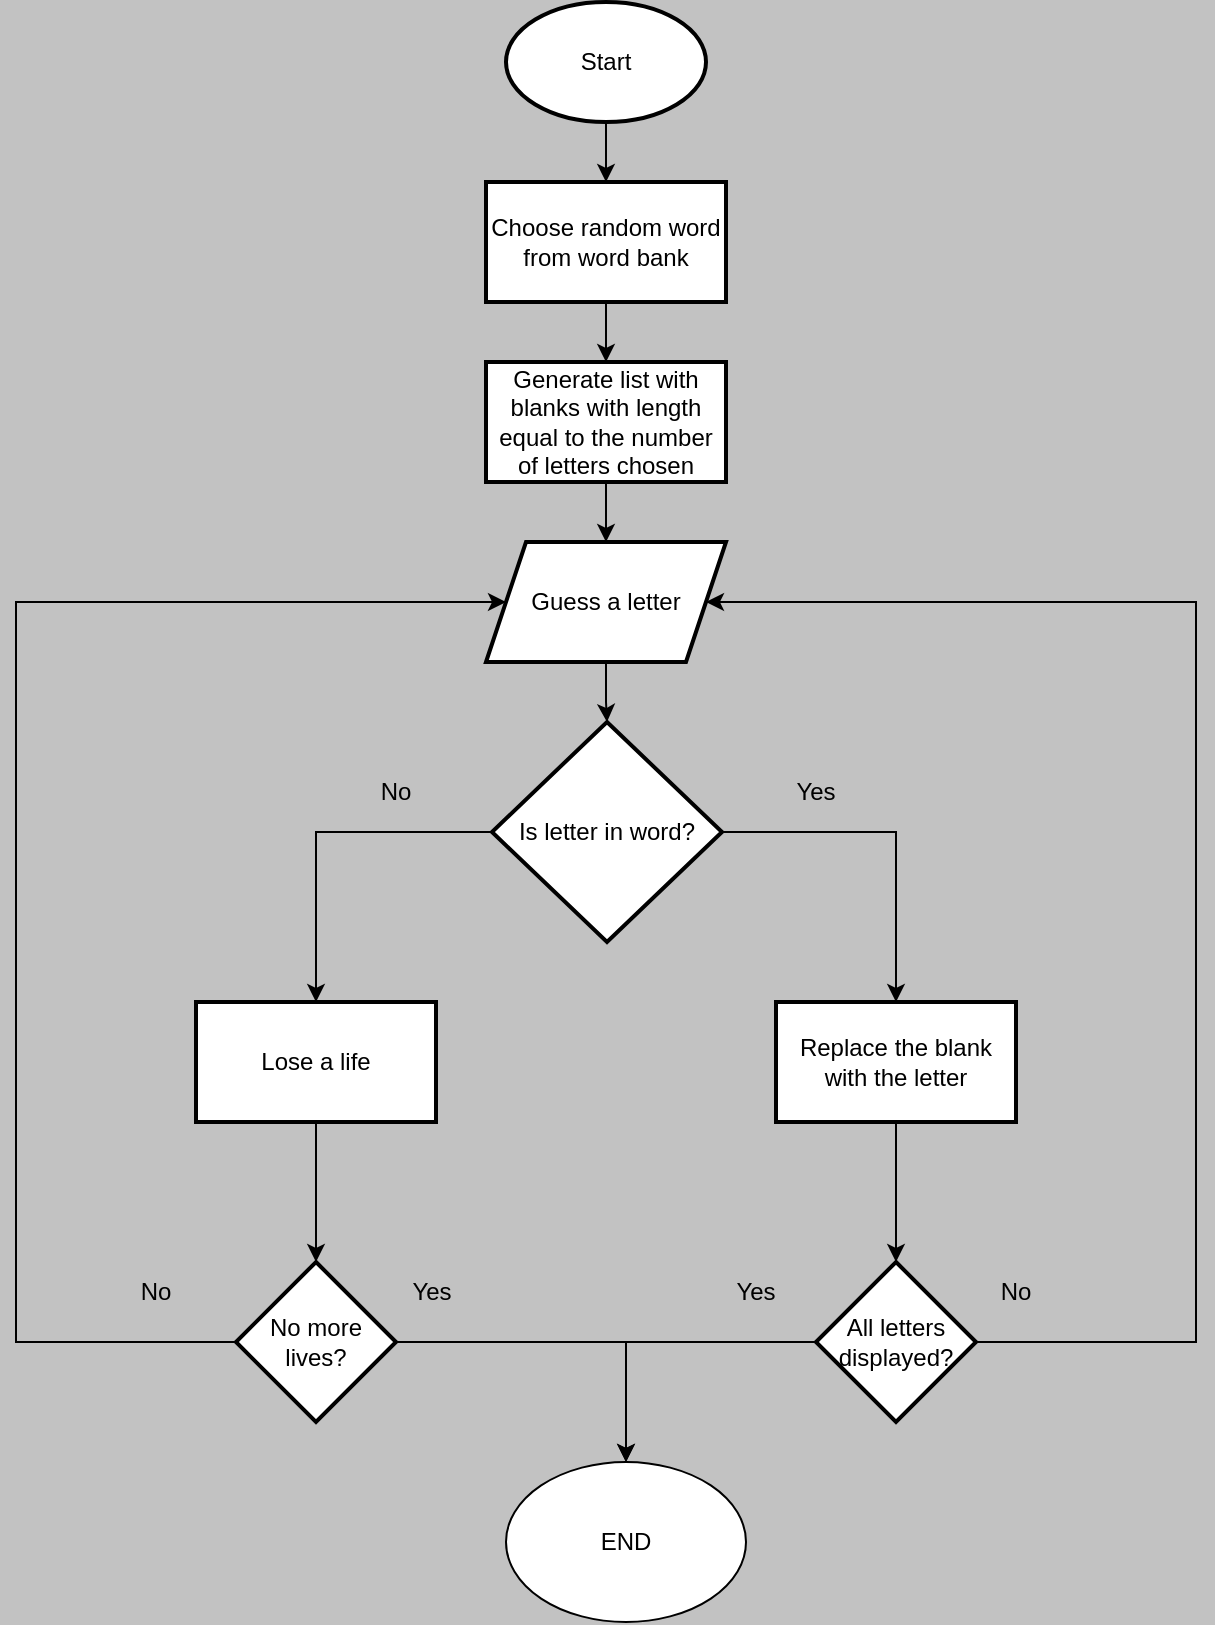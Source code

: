 <mxfile version="18.0.2" type="github">
  <diagram id="7MZHf1_QIo3mwAxeYd8g" name="Page-1">
    <mxGraphModel dx="1422" dy="705" grid="1" gridSize="10" guides="1" tooltips="1" connect="1" arrows="1" fold="1" page="1" pageScale="1" pageWidth="850" pageHeight="1100" background="#C2C2C2" math="0" shadow="0">
      <root>
        <mxCell id="0" />
        <mxCell id="1" parent="0" />
        <mxCell id="WY_I_EQtTfwrtABAl8Oe-36" value="" style="edgeStyle=orthogonalEdgeStyle;rounded=0;orthogonalLoop=1;jettySize=auto;html=1;" edge="1" parent="1" source="WY_I_EQtTfwrtABAl8Oe-34" target="WY_I_EQtTfwrtABAl8Oe-35">
          <mxGeometry relative="1" as="geometry" />
        </mxCell>
        <mxCell id="WY_I_EQtTfwrtABAl8Oe-34" value="Start" style="strokeWidth=2;html=1;shape=mxgraph.flowchart.start_1;whiteSpace=wrap;" vertex="1" parent="1">
          <mxGeometry x="375" y="50" width="100" height="60" as="geometry" />
        </mxCell>
        <mxCell id="WY_I_EQtTfwrtABAl8Oe-38" value="" style="edgeStyle=orthogonalEdgeStyle;rounded=0;orthogonalLoop=1;jettySize=auto;html=1;" edge="1" parent="1" source="WY_I_EQtTfwrtABAl8Oe-35" target="WY_I_EQtTfwrtABAl8Oe-37">
          <mxGeometry relative="1" as="geometry" />
        </mxCell>
        <mxCell id="WY_I_EQtTfwrtABAl8Oe-35" value="Choose random word from word bank" style="whiteSpace=wrap;html=1;strokeWidth=2;" vertex="1" parent="1">
          <mxGeometry x="365" y="140" width="120" height="60" as="geometry" />
        </mxCell>
        <mxCell id="WY_I_EQtTfwrtABAl8Oe-40" value="" style="edgeStyle=orthogonalEdgeStyle;rounded=0;orthogonalLoop=1;jettySize=auto;html=1;" edge="1" parent="1" source="WY_I_EQtTfwrtABAl8Oe-37" target="WY_I_EQtTfwrtABAl8Oe-39">
          <mxGeometry relative="1" as="geometry" />
        </mxCell>
        <mxCell id="WY_I_EQtTfwrtABAl8Oe-37" value="Generate list with blanks with length equal to the number of letters chosen" style="whiteSpace=wrap;html=1;strokeWidth=2;" vertex="1" parent="1">
          <mxGeometry x="365" y="230" width="120" height="60" as="geometry" />
        </mxCell>
        <mxCell id="WY_I_EQtTfwrtABAl8Oe-42" value="" style="edgeStyle=orthogonalEdgeStyle;rounded=0;orthogonalLoop=1;jettySize=auto;html=1;" edge="1" parent="1" source="WY_I_EQtTfwrtABAl8Oe-39" target="WY_I_EQtTfwrtABAl8Oe-41">
          <mxGeometry relative="1" as="geometry" />
        </mxCell>
        <mxCell id="WY_I_EQtTfwrtABAl8Oe-39" value="Guess a letter" style="shape=parallelogram;perimeter=parallelogramPerimeter;whiteSpace=wrap;html=1;fixedSize=1;strokeWidth=2;" vertex="1" parent="1">
          <mxGeometry x="365" y="320" width="120" height="60" as="geometry" />
        </mxCell>
        <mxCell id="WY_I_EQtTfwrtABAl8Oe-47" value="" style="edgeStyle=orthogonalEdgeStyle;rounded=0;orthogonalLoop=1;jettySize=auto;html=1;" edge="1" parent="1" source="WY_I_EQtTfwrtABAl8Oe-41" target="WY_I_EQtTfwrtABAl8Oe-46">
          <mxGeometry relative="1" as="geometry" />
        </mxCell>
        <mxCell id="WY_I_EQtTfwrtABAl8Oe-51" value="" style="edgeStyle=orthogonalEdgeStyle;rounded=0;orthogonalLoop=1;jettySize=auto;html=1;" edge="1" parent="1" source="WY_I_EQtTfwrtABAl8Oe-41" target="WY_I_EQtTfwrtABAl8Oe-50">
          <mxGeometry relative="1" as="geometry" />
        </mxCell>
        <mxCell id="WY_I_EQtTfwrtABAl8Oe-41" value="Is letter in word?" style="rhombus;whiteSpace=wrap;html=1;strokeWidth=2;" vertex="1" parent="1">
          <mxGeometry x="368" y="410" width="115" height="110" as="geometry" />
        </mxCell>
        <mxCell id="WY_I_EQtTfwrtABAl8Oe-43" value="Yes" style="text;html=1;strokeColor=none;fillColor=none;align=center;verticalAlign=middle;whiteSpace=wrap;rounded=0;" vertex="1" parent="1">
          <mxGeometry x="500" y="430" width="60" height="30" as="geometry" />
        </mxCell>
        <mxCell id="WY_I_EQtTfwrtABAl8Oe-44" value="No" style="text;html=1;strokeColor=none;fillColor=none;align=center;verticalAlign=middle;whiteSpace=wrap;rounded=0;" vertex="1" parent="1">
          <mxGeometry x="290" y="430" width="60" height="30" as="geometry" />
        </mxCell>
        <mxCell id="WY_I_EQtTfwrtABAl8Oe-53" value="" style="edgeStyle=orthogonalEdgeStyle;rounded=0;orthogonalLoop=1;jettySize=auto;html=1;" edge="1" parent="1" source="WY_I_EQtTfwrtABAl8Oe-46" target="WY_I_EQtTfwrtABAl8Oe-52">
          <mxGeometry relative="1" as="geometry" />
        </mxCell>
        <mxCell id="WY_I_EQtTfwrtABAl8Oe-46" value="Replace the blank with the letter" style="whiteSpace=wrap;html=1;strokeWidth=2;" vertex="1" parent="1">
          <mxGeometry x="510" y="550" width="120" height="60" as="geometry" />
        </mxCell>
        <mxCell id="WY_I_EQtTfwrtABAl8Oe-55" value="" style="edgeStyle=orthogonalEdgeStyle;rounded=0;orthogonalLoop=1;jettySize=auto;html=1;" edge="1" parent="1" source="WY_I_EQtTfwrtABAl8Oe-50" target="WY_I_EQtTfwrtABAl8Oe-54">
          <mxGeometry relative="1" as="geometry" />
        </mxCell>
        <mxCell id="WY_I_EQtTfwrtABAl8Oe-50" value="Lose a life" style="whiteSpace=wrap;html=1;strokeWidth=2;" vertex="1" parent="1">
          <mxGeometry x="220" y="550" width="120" height="60" as="geometry" />
        </mxCell>
        <mxCell id="WY_I_EQtTfwrtABAl8Oe-59" style="edgeStyle=orthogonalEdgeStyle;rounded=0;orthogonalLoop=1;jettySize=auto;html=1;" edge="1" parent="1" source="WY_I_EQtTfwrtABAl8Oe-52" target="WY_I_EQtTfwrtABAl8Oe-58">
          <mxGeometry relative="1" as="geometry" />
        </mxCell>
        <mxCell id="WY_I_EQtTfwrtABAl8Oe-61" style="edgeStyle=orthogonalEdgeStyle;rounded=0;orthogonalLoop=1;jettySize=auto;html=1;entryX=1;entryY=0.5;entryDx=0;entryDy=0;" edge="1" parent="1" source="WY_I_EQtTfwrtABAl8Oe-52" target="WY_I_EQtTfwrtABAl8Oe-39">
          <mxGeometry relative="1" as="geometry">
            <Array as="points">
              <mxPoint x="720" y="720" />
              <mxPoint x="720" y="350" />
            </Array>
          </mxGeometry>
        </mxCell>
        <mxCell id="WY_I_EQtTfwrtABAl8Oe-52" value="All letters displayed?" style="rhombus;whiteSpace=wrap;html=1;strokeWidth=2;" vertex="1" parent="1">
          <mxGeometry x="530" y="680" width="80" height="80" as="geometry" />
        </mxCell>
        <mxCell id="WY_I_EQtTfwrtABAl8Oe-57" style="edgeStyle=orthogonalEdgeStyle;rounded=0;orthogonalLoop=1;jettySize=auto;html=1;entryX=0;entryY=0.5;entryDx=0;entryDy=0;" edge="1" parent="1" source="WY_I_EQtTfwrtABAl8Oe-54" target="WY_I_EQtTfwrtABAl8Oe-39">
          <mxGeometry relative="1" as="geometry">
            <mxPoint x="140" y="340" as="targetPoint" />
            <Array as="points">
              <mxPoint x="130" y="720" />
              <mxPoint x="130" y="350" />
            </Array>
          </mxGeometry>
        </mxCell>
        <mxCell id="WY_I_EQtTfwrtABAl8Oe-60" style="edgeStyle=orthogonalEdgeStyle;rounded=0;orthogonalLoop=1;jettySize=auto;html=1;entryX=0.5;entryY=0;entryDx=0;entryDy=0;" edge="1" parent="1" source="WY_I_EQtTfwrtABAl8Oe-54" target="WY_I_EQtTfwrtABAl8Oe-58">
          <mxGeometry relative="1" as="geometry">
            <mxPoint x="440" y="720" as="targetPoint" />
          </mxGeometry>
        </mxCell>
        <mxCell id="WY_I_EQtTfwrtABAl8Oe-54" value="No more lives?" style="rhombus;whiteSpace=wrap;html=1;strokeWidth=2;" vertex="1" parent="1">
          <mxGeometry x="240" y="680" width="80" height="80" as="geometry" />
        </mxCell>
        <mxCell id="WY_I_EQtTfwrtABAl8Oe-58" value="END" style="ellipse;whiteSpace=wrap;html=1;" vertex="1" parent="1">
          <mxGeometry x="375" y="780" width="120" height="80" as="geometry" />
        </mxCell>
        <mxCell id="WY_I_EQtTfwrtABAl8Oe-62" value="Yes" style="text;html=1;strokeColor=none;fillColor=none;align=center;verticalAlign=middle;whiteSpace=wrap;rounded=0;" vertex="1" parent="1">
          <mxGeometry x="470" y="680" width="60" height="30" as="geometry" />
        </mxCell>
        <mxCell id="WY_I_EQtTfwrtABAl8Oe-63" value="Yes" style="text;html=1;strokeColor=none;fillColor=none;align=center;verticalAlign=middle;whiteSpace=wrap;rounded=0;" vertex="1" parent="1">
          <mxGeometry x="308" y="680" width="60" height="30" as="geometry" />
        </mxCell>
        <mxCell id="WY_I_EQtTfwrtABAl8Oe-64" value="No" style="text;html=1;strokeColor=none;fillColor=none;align=center;verticalAlign=middle;whiteSpace=wrap;rounded=0;" vertex="1" parent="1">
          <mxGeometry x="170" y="680" width="60" height="30" as="geometry" />
        </mxCell>
        <mxCell id="WY_I_EQtTfwrtABAl8Oe-65" value="No" style="text;html=1;strokeColor=none;fillColor=none;align=center;verticalAlign=middle;whiteSpace=wrap;rounded=0;" vertex="1" parent="1">
          <mxGeometry x="600" y="680" width="60" height="30" as="geometry" />
        </mxCell>
      </root>
    </mxGraphModel>
  </diagram>
</mxfile>
